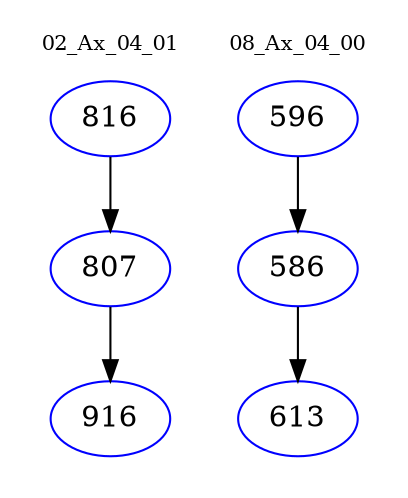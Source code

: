 digraph{
subgraph cluster_0 {
color = white
label = "02_Ax_04_01";
fontsize=10;
T0_816 [label="816", color="blue"]
T0_816 -> T0_807 [color="black"]
T0_807 [label="807", color="blue"]
T0_807 -> T0_916 [color="black"]
T0_916 [label="916", color="blue"]
}
subgraph cluster_1 {
color = white
label = "08_Ax_04_00";
fontsize=10;
T1_596 [label="596", color="blue"]
T1_596 -> T1_586 [color="black"]
T1_586 [label="586", color="blue"]
T1_586 -> T1_613 [color="black"]
T1_613 [label="613", color="blue"]
}
}
